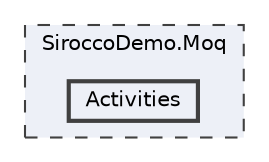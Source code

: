 digraph "SiroccoDemo.Moq/Activities"
{
 // LATEX_PDF_SIZE
  bgcolor="transparent";
  edge [fontname=Helvetica,fontsize=10,labelfontname=Helvetica,labelfontsize=10];
  node [fontname=Helvetica,fontsize=10,shape=box,height=0.2,width=0.4];
  compound=true
  subgraph clusterdir_ea741fa6faad7669e9d4958e55293c70 {
    graph [ bgcolor="#edf0f7", pencolor="grey25", label="SiroccoDemo.Moq", fontname=Helvetica,fontsize=10 style="filled,dashed", URL="dir_ea741fa6faad7669e9d4958e55293c70.html",tooltip=""]
  dir_566540dddf499852520ad9c2a723ee03 [label="Activities", fillcolor="#edf0f7", color="grey25", style="filled,bold", URL="dir_566540dddf499852520ad9c2a723ee03.html",tooltip=""];
  }
}
